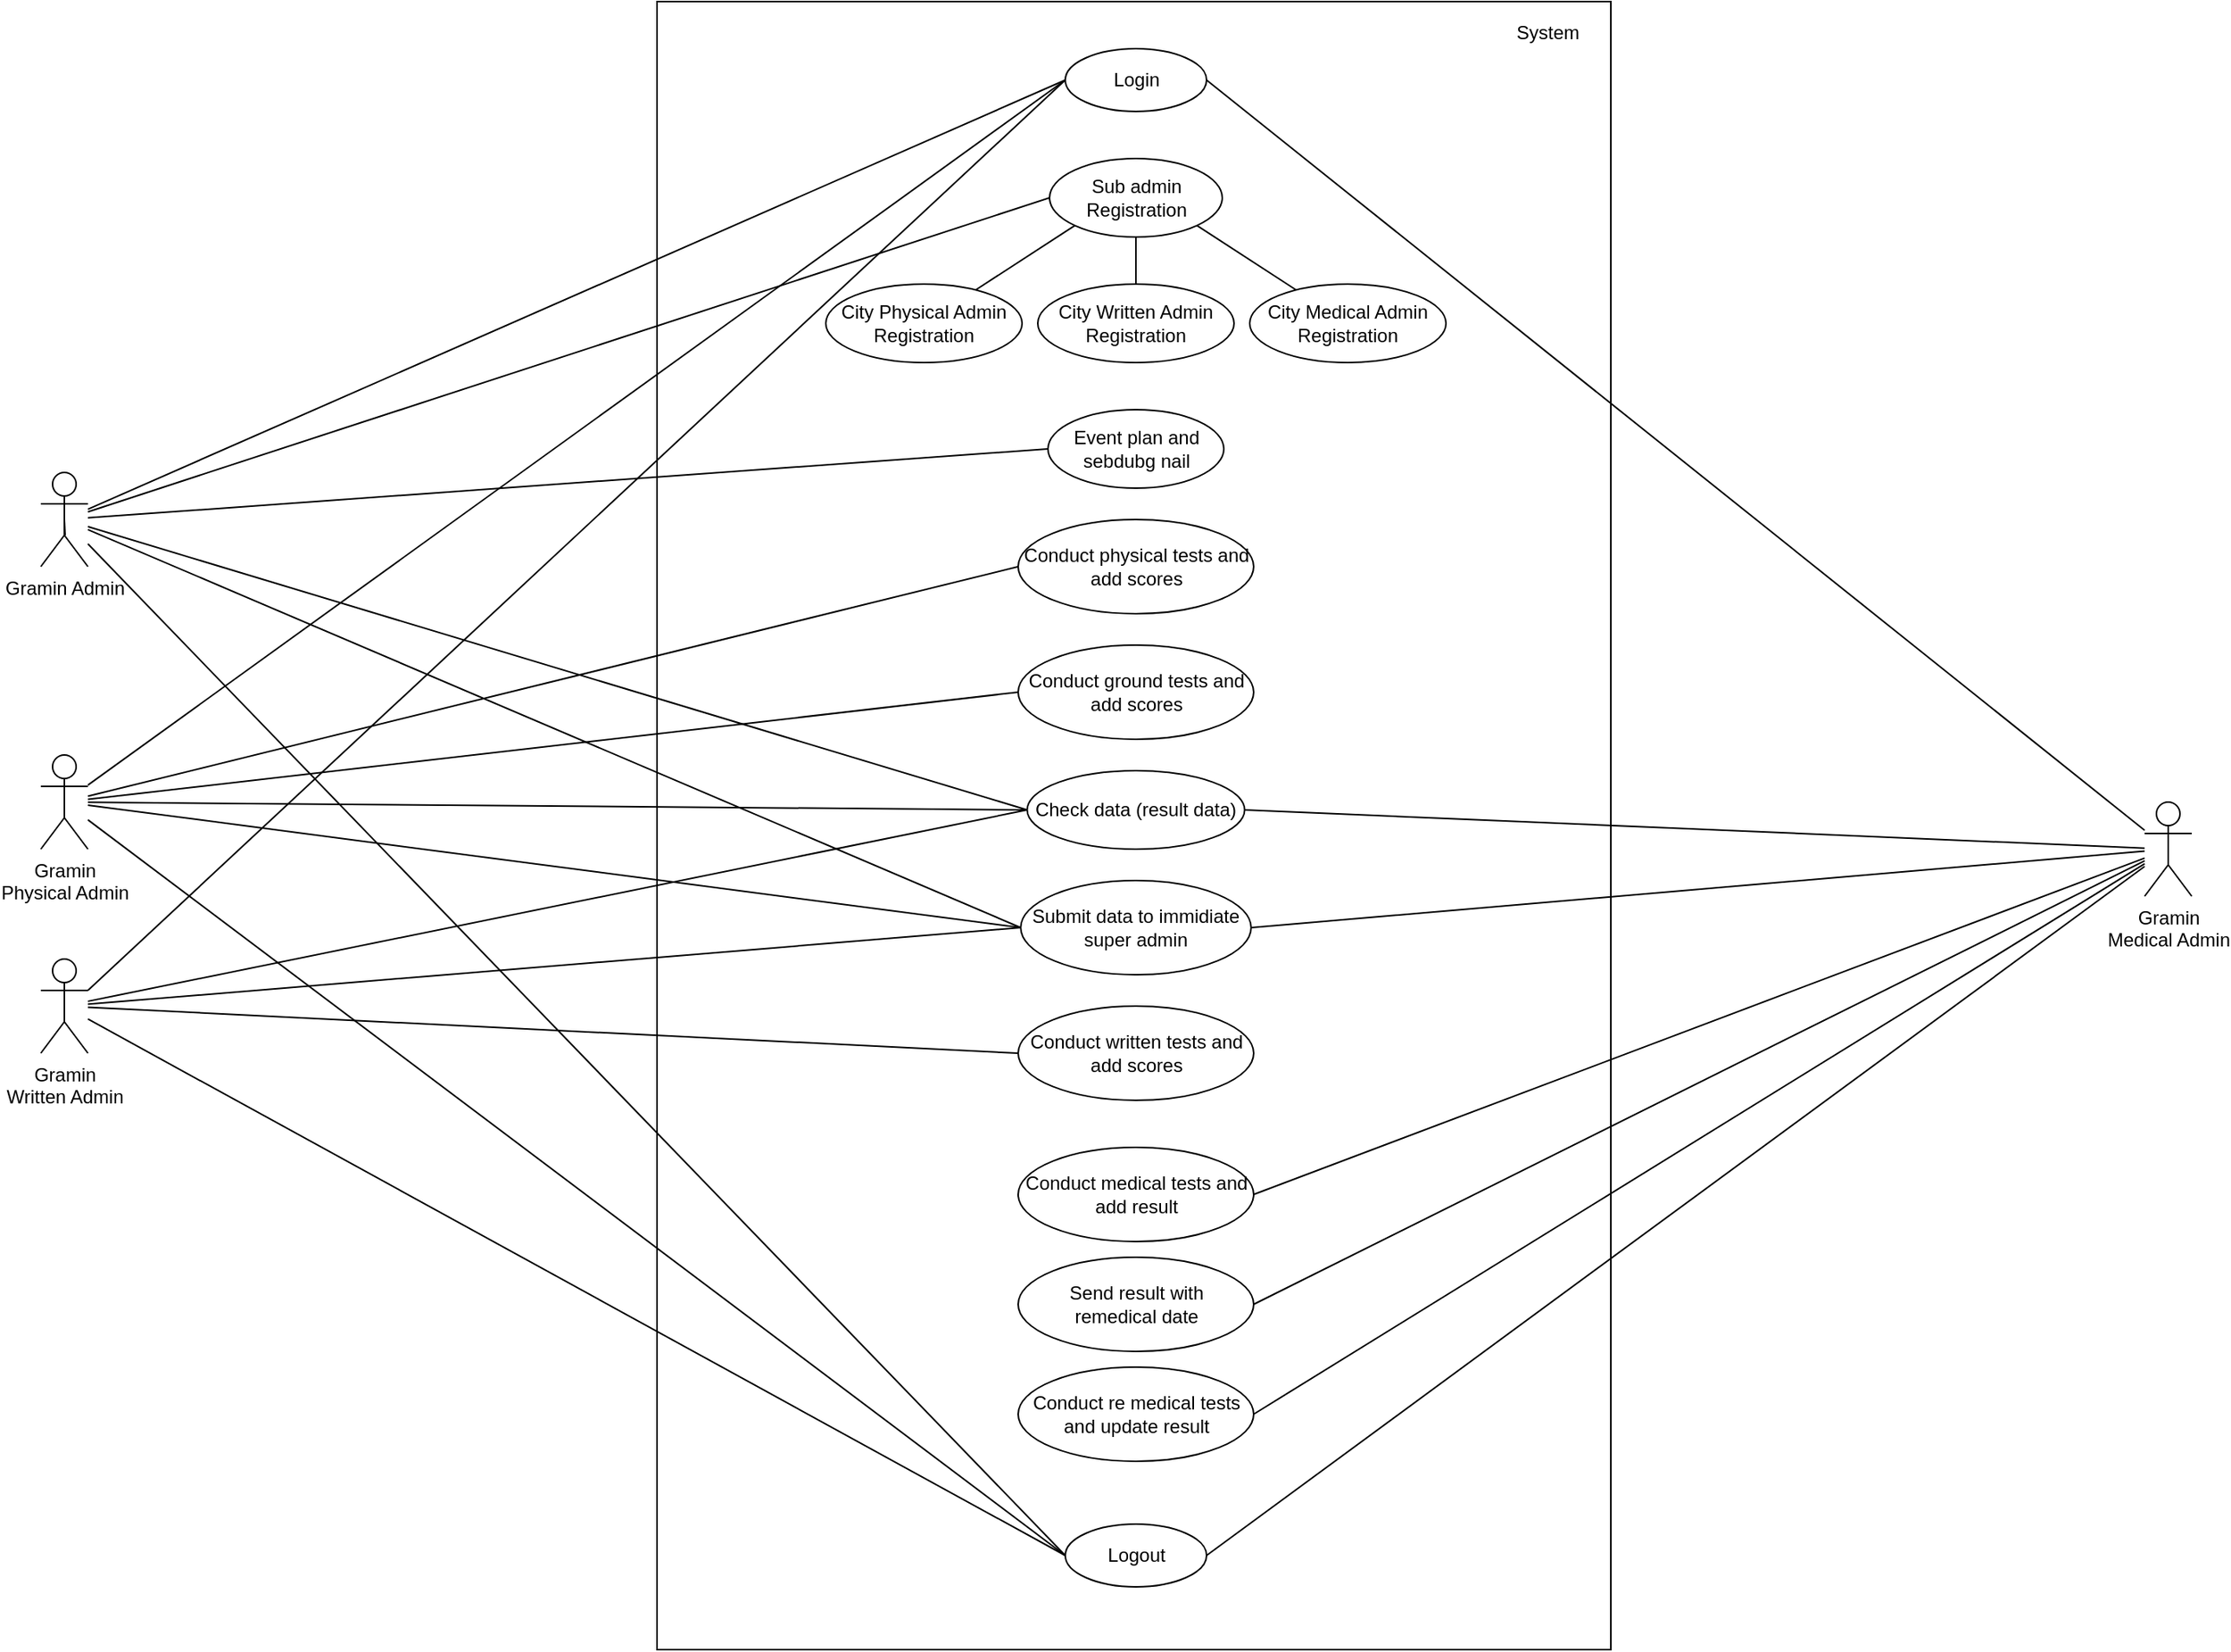 <mxfile version="14.5.1" type="device"><diagram id="Ah5c3ksX5Yf4R9D-scYv" name="Page-1"><mxGraphModel dx="2773" dy="921" grid="1" gridSize="10" guides="1" tooltips="1" connect="1" arrows="1" fold="1" page="1" pageScale="1" pageWidth="850" pageHeight="1100" math="0" shadow="0"><root><mxCell id="0"/><mxCell id="1" parent="0"/><mxCell id="10SFz4osVrLA16JZQNI6-44" value="" style="rounded=0;whiteSpace=wrap;html=1;" parent="1" vertex="1"><mxGeometry x="192.5" y="80" width="607.5" height="1050" as="geometry"/></mxCell><mxCell id="mloGBrdIDBdWLWBvH-85-20" style="rounded=0;orthogonalLoop=1;jettySize=auto;html=1;entryX=0;entryY=0.5;entryDx=0;entryDy=0;endArrow=none;endFill=0;" parent="1" source="mloGBrdIDBdWLWBvH-85-2" target="mloGBrdIDBdWLWBvH-85-3" edge="1"><mxGeometry relative="1" as="geometry"/></mxCell><mxCell id="mloGBrdIDBdWLWBvH-85-2" value="Gramin Admin" style="shape=umlActor;verticalLabelPosition=bottom;verticalAlign=top;html=1;outlineConnect=0;" parent="1" vertex="1"><mxGeometry x="-200" y="380" width="30" height="60" as="geometry"/></mxCell><mxCell id="R0FB7wj7yR-UTggFO3DN-2" style="edgeStyle=none;rounded=0;orthogonalLoop=1;jettySize=auto;html=1;exitX=0;exitY=0.5;exitDx=0;exitDy=0;endArrow=none;endFill=0;" parent="1" source="mloGBrdIDBdWLWBvH-85-3" target="10SFz4osVrLA16JZQNI6-8" edge="1"><mxGeometry relative="1" as="geometry"/></mxCell><mxCell id="R0FB7wj7yR-UTggFO3DN-3" style="edgeStyle=none;rounded=0;orthogonalLoop=1;jettySize=auto;html=1;exitX=0;exitY=0.5;exitDx=0;exitDy=0;entryX=1;entryY=0.333;entryDx=0;entryDy=0;entryPerimeter=0;endArrow=none;endFill=0;" parent="1" source="mloGBrdIDBdWLWBvH-85-3" target="10SFz4osVrLA16JZQNI6-24" edge="1"><mxGeometry relative="1" as="geometry"/></mxCell><mxCell id="R0FB7wj7yR-UTggFO3DN-5" style="edgeStyle=none;rounded=0;orthogonalLoop=1;jettySize=auto;html=1;exitX=1;exitY=0.5;exitDx=0;exitDy=0;endArrow=none;endFill=0;" parent="1" source="mloGBrdIDBdWLWBvH-85-3" target="10SFz4osVrLA16JZQNI6-28" edge="1"><mxGeometry relative="1" as="geometry"/></mxCell><mxCell id="mloGBrdIDBdWLWBvH-85-3" value="Login" style="ellipse;whiteSpace=wrap;html=1;" parent="1" vertex="1"><mxGeometry x="452.5" y="110" width="90" height="40" as="geometry"/></mxCell><mxCell id="10SFz4osVrLA16JZQNI6-3" style="rounded=0;orthogonalLoop=1;jettySize=auto;html=1;exitX=0;exitY=1;exitDx=0;exitDy=0;endArrow=none;endFill=0;" parent="1" source="mloGBrdIDBdWLWBvH-85-6" target="h3RI5hhoC_QJhinrn6dg-1" edge="1"><mxGeometry relative="1" as="geometry"/></mxCell><mxCell id="10SFz4osVrLA16JZQNI6-4" style="edgeStyle=none;rounded=0;orthogonalLoop=1;jettySize=auto;html=1;exitX=0.5;exitY=1;exitDx=0;exitDy=0;entryX=0.5;entryY=0;entryDx=0;entryDy=0;endArrow=none;endFill=0;" parent="1" source="mloGBrdIDBdWLWBvH-85-6" target="h3RI5hhoC_QJhinrn6dg-2" edge="1"><mxGeometry relative="1" as="geometry"/></mxCell><mxCell id="10SFz4osVrLA16JZQNI6-5" style="edgeStyle=none;rounded=0;orthogonalLoop=1;jettySize=auto;html=1;exitX=1;exitY=1;exitDx=0;exitDy=0;endArrow=none;endFill=0;" parent="1" source="mloGBrdIDBdWLWBvH-85-6" target="10SFz4osVrLA16JZQNI6-2" edge="1"><mxGeometry relative="1" as="geometry"/></mxCell><mxCell id="10SFz4osVrLA16JZQNI6-6" style="edgeStyle=none;rounded=0;orthogonalLoop=1;jettySize=auto;html=1;exitX=0;exitY=0.5;exitDx=0;exitDy=0;endArrow=none;endFill=0;" parent="1" source="mloGBrdIDBdWLWBvH-85-6" target="mloGBrdIDBdWLWBvH-85-2" edge="1"><mxGeometry relative="1" as="geometry"/></mxCell><mxCell id="mloGBrdIDBdWLWBvH-85-6" value="Sub admin&lt;br&gt;Registration" style="ellipse;whiteSpace=wrap;html=1;" parent="1" vertex="1"><mxGeometry x="442.5" y="180" width="110" height="50" as="geometry"/></mxCell><mxCell id="10SFz4osVrLA16JZQNI6-7" style="edgeStyle=none;rounded=0;orthogonalLoop=1;jettySize=auto;html=1;exitX=0;exitY=0.5;exitDx=0;exitDy=0;endArrow=none;endFill=0;" parent="1" source="mloGBrdIDBdWLWBvH-85-8" target="mloGBrdIDBdWLWBvH-85-2" edge="1"><mxGeometry relative="1" as="geometry"/></mxCell><mxCell id="mloGBrdIDBdWLWBvH-85-8" value="Event plan and sebdubg nail" style="ellipse;whiteSpace=wrap;html=1;" parent="1" vertex="1"><mxGeometry x="441.5" y="340" width="112" height="50" as="geometry"/></mxCell><mxCell id="10SFz4osVrLA16JZQNI6-15" style="edgeStyle=none;rounded=0;orthogonalLoop=1;jettySize=auto;html=1;exitX=0;exitY=0.5;exitDx=0;exitDy=0;endArrow=none;endFill=0;" parent="1" source="mloGBrdIDBdWLWBvH-85-9" target="10SFz4osVrLA16JZQNI6-8" edge="1"><mxGeometry relative="1" as="geometry"/></mxCell><mxCell id="mloGBrdIDBdWLWBvH-85-9" value="Conduct physical tests and add scores" style="ellipse;whiteSpace=wrap;html=1;" parent="1" vertex="1"><mxGeometry x="422.5" y="410" width="150" height="60" as="geometry"/></mxCell><mxCell id="10SFz4osVrLA16JZQNI6-18" style="edgeStyle=none;rounded=0;orthogonalLoop=1;jettySize=auto;html=1;exitX=0;exitY=0.5;exitDx=0;exitDy=0;endArrow=none;endFill=0;" parent="1" source="mloGBrdIDBdWLWBvH-85-10" target="10SFz4osVrLA16JZQNI6-8" edge="1"><mxGeometry relative="1" as="geometry"/></mxCell><mxCell id="10SFz4osVrLA16JZQNI6-19" style="edgeStyle=none;rounded=0;orthogonalLoop=1;jettySize=auto;html=1;exitX=0;exitY=0.5;exitDx=0;exitDy=0;endArrow=none;endFill=0;" parent="1" source="mloGBrdIDBdWLWBvH-85-10" target="mloGBrdIDBdWLWBvH-85-2" edge="1"><mxGeometry relative="1" as="geometry"/></mxCell><mxCell id="10SFz4osVrLA16JZQNI6-26" style="edgeStyle=none;rounded=0;orthogonalLoop=1;jettySize=auto;html=1;exitX=0;exitY=0.5;exitDx=0;exitDy=0;endArrow=none;endFill=0;" parent="1" source="mloGBrdIDBdWLWBvH-85-10" target="10SFz4osVrLA16JZQNI6-24" edge="1"><mxGeometry relative="1" as="geometry"/></mxCell><mxCell id="10SFz4osVrLA16JZQNI6-31" style="edgeStyle=none;rounded=0;orthogonalLoop=1;jettySize=auto;html=1;exitX=1;exitY=0.5;exitDx=0;exitDy=0;endArrow=none;endFill=0;" parent="1" source="mloGBrdIDBdWLWBvH-85-10" target="10SFz4osVrLA16JZQNI6-28" edge="1"><mxGeometry relative="1" as="geometry"/></mxCell><mxCell id="mloGBrdIDBdWLWBvH-85-10" value="Submit data to immidiate super admin" style="ellipse;whiteSpace=wrap;html=1;" parent="1" vertex="1"><mxGeometry x="424.13" y="640" width="146.75" height="60" as="geometry"/></mxCell><mxCell id="mloGBrdIDBdWLWBvH-85-47" style="edgeStyle=none;rounded=0;orthogonalLoop=1;jettySize=auto;html=1;exitX=0.5;exitY=0.5;exitDx=0;exitDy=0;exitPerimeter=0;entryX=0.516;entryY=0.667;entryDx=0;entryDy=0;entryPerimeter=0;startArrow=none;startFill=0;endArrow=none;endFill=0;" parent="1" source="mloGBrdIDBdWLWBvH-85-2" target="mloGBrdIDBdWLWBvH-85-2" edge="1"><mxGeometry relative="1" as="geometry"/></mxCell><mxCell id="h3RI5hhoC_QJhinrn6dg-1" value="City Physical Admin&lt;br&gt;Registration" style="ellipse;whiteSpace=wrap;html=1;" parent="1" vertex="1"><mxGeometry x="300" y="260" width="125" height="50" as="geometry"/></mxCell><mxCell id="h3RI5hhoC_QJhinrn6dg-2" value="City Written Admin&lt;br&gt;Registration" style="ellipse;whiteSpace=wrap;html=1;" parent="1" vertex="1"><mxGeometry x="435" y="260" width="125" height="50" as="geometry"/></mxCell><mxCell id="10SFz4osVrLA16JZQNI6-36" style="edgeStyle=none;rounded=0;orthogonalLoop=1;jettySize=auto;html=1;exitX=1;exitY=0.5;exitDx=0;exitDy=0;endArrow=none;endFill=0;" parent="1" source="h3RI5hhoC_QJhinrn6dg-8" target="10SFz4osVrLA16JZQNI6-28" edge="1"><mxGeometry relative="1" as="geometry"/></mxCell><mxCell id="10SFz4osVrLA16JZQNI6-38" style="edgeStyle=none;rounded=0;orthogonalLoop=1;jettySize=auto;html=1;exitX=0;exitY=0.5;exitDx=0;exitDy=0;endArrow=none;endFill=0;" parent="1" source="h3RI5hhoC_QJhinrn6dg-8" target="10SFz4osVrLA16JZQNI6-24" edge="1"><mxGeometry relative="1" as="geometry"/></mxCell><mxCell id="10SFz4osVrLA16JZQNI6-41" style="edgeStyle=none;rounded=0;orthogonalLoop=1;jettySize=auto;html=1;exitX=0;exitY=0.5;exitDx=0;exitDy=0;endArrow=none;endFill=0;" parent="1" source="h3RI5hhoC_QJhinrn6dg-8" target="mloGBrdIDBdWLWBvH-85-2" edge="1"><mxGeometry relative="1" as="geometry"><mxPoint x="40" y="430" as="targetPoint"/></mxGeometry></mxCell><mxCell id="10SFz4osVrLA16JZQNI6-43" style="edgeStyle=none;rounded=0;orthogonalLoop=1;jettySize=auto;html=1;exitX=0;exitY=0.5;exitDx=0;exitDy=0;endArrow=none;endFill=0;" parent="1" source="h3RI5hhoC_QJhinrn6dg-8" target="10SFz4osVrLA16JZQNI6-8" edge="1"><mxGeometry relative="1" as="geometry"/></mxCell><mxCell id="h3RI5hhoC_QJhinrn6dg-8" value="Logout" style="ellipse;whiteSpace=wrap;html=1;" parent="1" vertex="1"><mxGeometry x="452.51" y="1050" width="90" height="40" as="geometry"/></mxCell><mxCell id="h3RI5hhoC_QJhinrn6dg-11" value="System" style="text;html=1;strokeColor=none;fillColor=none;align=center;verticalAlign=middle;whiteSpace=wrap;rounded=0;" parent="1" vertex="1"><mxGeometry x="740" y="90" width="40" height="20" as="geometry"/></mxCell><mxCell id="10SFz4osVrLA16JZQNI6-2" value="City Medical Admin Registration" style="ellipse;whiteSpace=wrap;html=1;" parent="1" vertex="1"><mxGeometry x="570" y="260" width="125" height="50" as="geometry"/></mxCell><mxCell id="10SFz4osVrLA16JZQNI6-8" value="Gramin&lt;br&gt;Physical Admin" style="shape=umlActor;verticalLabelPosition=bottom;verticalAlign=top;html=1;outlineConnect=0;" parent="1" vertex="1"><mxGeometry x="-200" y="560" width="30" height="60" as="geometry"/></mxCell><mxCell id="10SFz4osVrLA16JZQNI6-16" style="edgeStyle=none;rounded=0;orthogonalLoop=1;jettySize=auto;html=1;exitX=0;exitY=0.5;exitDx=0;exitDy=0;endArrow=none;endFill=0;" parent="1" source="10SFz4osVrLA16JZQNI6-10" target="10SFz4osVrLA16JZQNI6-8" edge="1"><mxGeometry relative="1" as="geometry"/></mxCell><mxCell id="10SFz4osVrLA16JZQNI6-10" value="Conduct ground tests and add scores" style="ellipse;whiteSpace=wrap;html=1;" parent="1" vertex="1"><mxGeometry x="422.5" y="490" width="150" height="60" as="geometry"/></mxCell><mxCell id="10SFz4osVrLA16JZQNI6-14" style="edgeStyle=none;rounded=0;orthogonalLoop=1;jettySize=auto;html=1;exitX=0;exitY=0.5;exitDx=0;exitDy=0;endArrow=none;endFill=0;" parent="1" source="10SFz4osVrLA16JZQNI6-11" target="mloGBrdIDBdWLWBvH-85-2" edge="1"><mxGeometry relative="1" as="geometry"/></mxCell><mxCell id="10SFz4osVrLA16JZQNI6-17" style="edgeStyle=none;rounded=0;orthogonalLoop=1;jettySize=auto;html=1;exitX=0;exitY=0.5;exitDx=0;exitDy=0;endArrow=none;endFill=0;" parent="1" source="10SFz4osVrLA16JZQNI6-11" target="10SFz4osVrLA16JZQNI6-8" edge="1"><mxGeometry relative="1" as="geometry"/></mxCell><mxCell id="10SFz4osVrLA16JZQNI6-25" style="edgeStyle=none;rounded=0;orthogonalLoop=1;jettySize=auto;html=1;exitX=0;exitY=0.5;exitDx=0;exitDy=0;endArrow=none;endFill=0;" parent="1" source="10SFz4osVrLA16JZQNI6-11" target="10SFz4osVrLA16JZQNI6-24" edge="1"><mxGeometry relative="1" as="geometry"/></mxCell><mxCell id="10SFz4osVrLA16JZQNI6-32" style="edgeStyle=none;rounded=0;orthogonalLoop=1;jettySize=auto;html=1;exitX=1;exitY=0.5;exitDx=0;exitDy=0;endArrow=none;endFill=0;" parent="1" source="10SFz4osVrLA16JZQNI6-11" target="10SFz4osVrLA16JZQNI6-28" edge="1"><mxGeometry relative="1" as="geometry"/></mxCell><mxCell id="10SFz4osVrLA16JZQNI6-11" value="Check data (result data)" style="ellipse;whiteSpace=wrap;html=1;" parent="1" vertex="1"><mxGeometry x="428.25" y="570" width="138.5" height="50" as="geometry"/></mxCell><mxCell id="10SFz4osVrLA16JZQNI6-27" style="edgeStyle=none;rounded=0;orthogonalLoop=1;jettySize=auto;html=1;exitX=0;exitY=0.5;exitDx=0;exitDy=0;endArrow=none;endFill=0;" parent="1" source="10SFz4osVrLA16JZQNI6-20" target="10SFz4osVrLA16JZQNI6-24" edge="1"><mxGeometry relative="1" as="geometry"/></mxCell><mxCell id="10SFz4osVrLA16JZQNI6-20" value="Conduct written tests and add scores" style="ellipse;whiteSpace=wrap;html=1;" parent="1" vertex="1"><mxGeometry x="422.51" y="720" width="150" height="60" as="geometry"/></mxCell><mxCell id="10SFz4osVrLA16JZQNI6-33" style="edgeStyle=none;rounded=0;orthogonalLoop=1;jettySize=auto;html=1;exitX=1;exitY=0.5;exitDx=0;exitDy=0;endArrow=none;endFill=0;" parent="1" source="10SFz4osVrLA16JZQNI6-21" target="10SFz4osVrLA16JZQNI6-28" edge="1"><mxGeometry relative="1" as="geometry"/></mxCell><mxCell id="10SFz4osVrLA16JZQNI6-21" value="Conduct medical tests and add result" style="ellipse;whiteSpace=wrap;html=1;" parent="1" vertex="1"><mxGeometry x="422.5" y="810" width="150" height="60" as="geometry"/></mxCell><mxCell id="10SFz4osVrLA16JZQNI6-34" style="edgeStyle=none;rounded=0;orthogonalLoop=1;jettySize=auto;html=1;exitX=1;exitY=0.5;exitDx=0;exitDy=0;endArrow=none;endFill=0;" parent="1" source="10SFz4osVrLA16JZQNI6-22" target="10SFz4osVrLA16JZQNI6-28" edge="1"><mxGeometry relative="1" as="geometry"/></mxCell><mxCell id="10SFz4osVrLA16JZQNI6-22" value="Send result with &lt;br&gt;remedical date" style="ellipse;whiteSpace=wrap;html=1;" parent="1" vertex="1"><mxGeometry x="422.5" y="880" width="150" height="60" as="geometry"/></mxCell><mxCell id="10SFz4osVrLA16JZQNI6-35" style="edgeStyle=none;rounded=0;orthogonalLoop=1;jettySize=auto;html=1;exitX=1;exitY=0.5;exitDx=0;exitDy=0;endArrow=none;endFill=0;" parent="1" source="10SFz4osVrLA16JZQNI6-23" target="10SFz4osVrLA16JZQNI6-28" edge="1"><mxGeometry relative="1" as="geometry"/></mxCell><mxCell id="10SFz4osVrLA16JZQNI6-23" value="Conduct re medical tests and update result" style="ellipse;whiteSpace=wrap;html=1;" parent="1" vertex="1"><mxGeometry x="422.5" y="950" width="150" height="60" as="geometry"/></mxCell><mxCell id="10SFz4osVrLA16JZQNI6-24" value="Gramin&lt;br&gt;Written Admin" style="shape=umlActor;verticalLabelPosition=bottom;verticalAlign=top;html=1;outlineConnect=0;" parent="1" vertex="1"><mxGeometry x="-200" y="690" width="30" height="60" as="geometry"/></mxCell><mxCell id="10SFz4osVrLA16JZQNI6-28" value="Gramin&lt;br&gt;Medical Admin" style="shape=umlActor;verticalLabelPosition=bottom;verticalAlign=top;html=1;outlineConnect=0;" parent="1" vertex="1"><mxGeometry x="1140" y="590" width="30" height="60" as="geometry"/></mxCell></root></mxGraphModel></diagram></mxfile>
